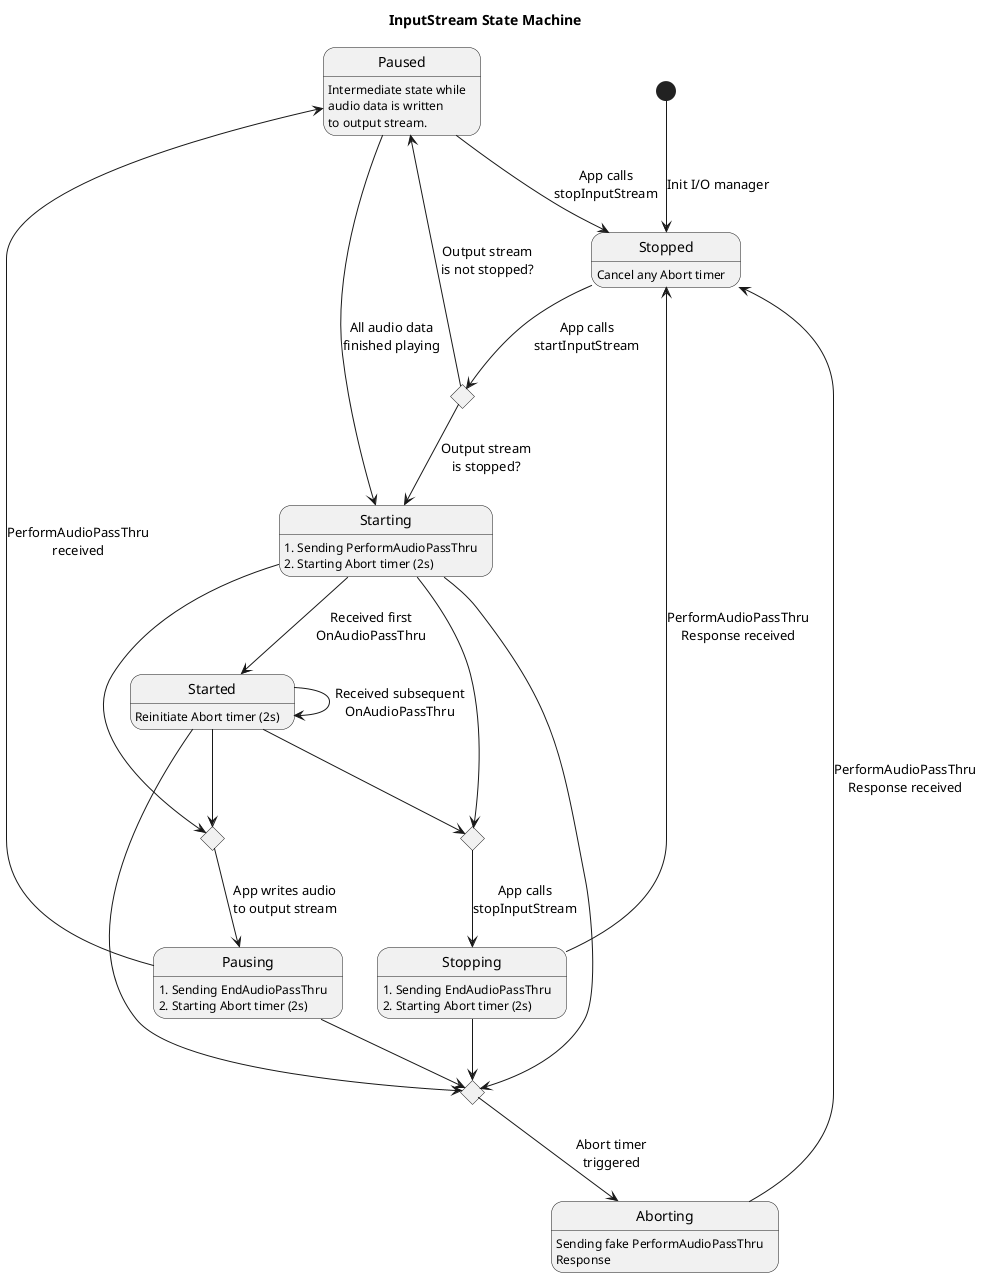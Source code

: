 @startuml
title InputStream State Machine

state Stopped : Cancel any Abort timer
state Starting : 1. Sending PerformAudioPassThru\n2. Starting Abort timer (2s)
state Started : Reinitiate Abort timer (2s)
state Pausing : 1. Sending EndAudioPassThru\n2. Starting Abort timer (2s)
state Paused : Intermediate state while\naudio data is written\nto output stream. 
state Stopping : 1. Sending EndAudioPassThru\n2. Starting Abort timer (2s)
state Aborting : Sending fake PerformAudioPassThru\nResponse
state StoppedChoice <<choice>>
state AbortingMerge <<choice>>
state PausingMerge <<choice>>
state StoppingMerge <<choice>>

[*] --> Stopped : Init I/O manager
Stopped --> StoppedChoice : App calls\nstartInputStream
StoppedChoice --> Starting : Output stream\nis stopped?
StoppedChoice --> Paused : Output stream\nis not stopped?
Starting --> Started : Received first\nOnAudioPassThru
Starting --> AbortingMerge
Started --> Started : Received subsequent\nOnAudioPassThru
Started --> AbortingMerge

Paused --> Stopped : App calls\nstopInputStream
Started --> StoppingMerge
Starting --> StoppingMerge
StoppingMerge --> Stopping : App calls\nstopInputStream

Stopping --> AbortingMerge
AbortingMerge --> Aborting : Abort timer\ntriggered
Stopping --> Stopped : PerformAudioPassThru\nResponse received
Aborting --> Stopped : PerformAudioPassThru\nResponse received

Starting --> PausingMerge
Started --> PausingMerge
PausingMerge --> Pausing : App writes audio\nto output stream
Pausing --> AbortingMerge
Pausing -up-> Paused : PerformAudioPassThru\nreceived
Paused --> Starting : All audio data\nfinished playing

@enduml
